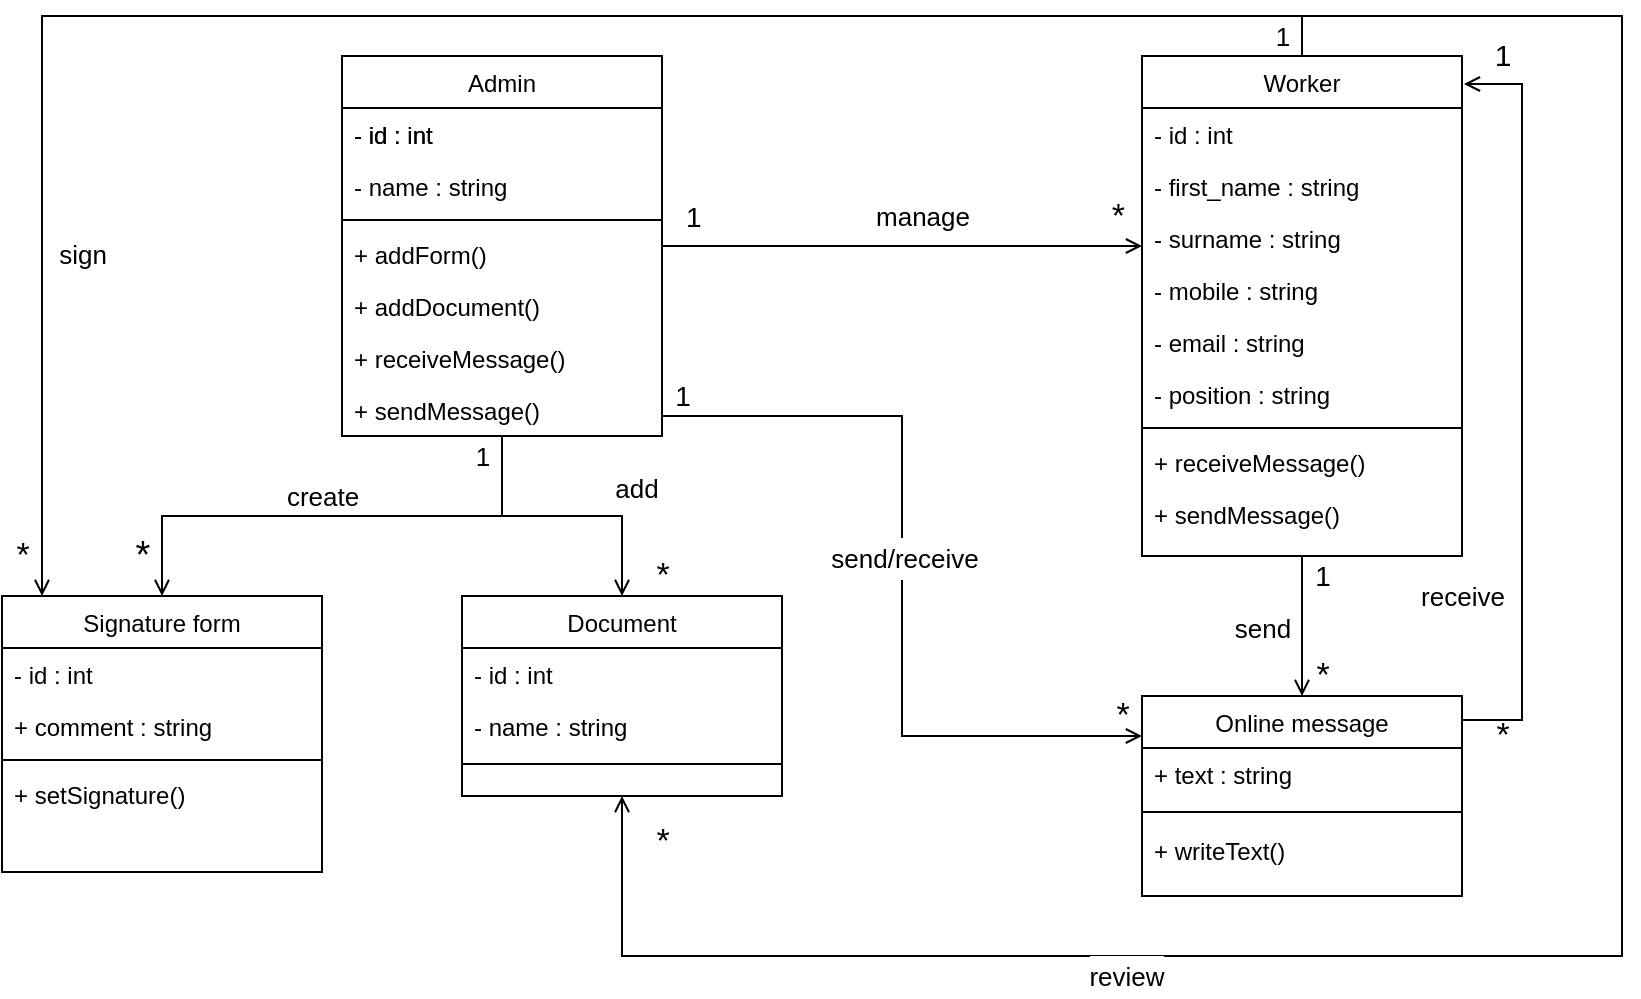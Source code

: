 <mxfile version="14.5.1" type="device"><diagram id="C5RBs43oDa-KdzZeNtuy" name="Page-1"><mxGraphModel dx="946" dy="725" grid="1" gridSize="10" guides="1" tooltips="1" connect="1" arrows="1" fold="1" page="1" pageScale="1" pageWidth="827" pageHeight="1169" math="0" shadow="0"><root><mxCell id="WIyWlLk6GJQsqaUBKTNV-0"/><mxCell id="WIyWlLk6GJQsqaUBKTNV-1" parent="WIyWlLk6GJQsqaUBKTNV-0"/><mxCell id="zkfFHV4jXpPFQw0GAbJ--0" value="Admin" style="swimlane;fontStyle=0;align=center;verticalAlign=top;childLayout=stackLayout;horizontal=1;startSize=26;horizontalStack=0;resizeParent=1;resizeLast=0;collapsible=1;marginBottom=0;rounded=0;shadow=0;strokeWidth=1;" parent="WIyWlLk6GJQsqaUBKTNV-1" vertex="1"><mxGeometry x="190" y="50" width="160" height="190" as="geometry"><mxRectangle x="220" y="120" width="160" height="26" as="alternateBounds"/></mxGeometry></mxCell><mxCell id="zkfFHV4jXpPFQw0GAbJ--1" value="- id : int" style="text;align=left;verticalAlign=top;spacingLeft=4;spacingRight=4;overflow=hidden;rotatable=0;points=[[0,0.5],[1,0.5]];portConstraint=eastwest;" parent="zkfFHV4jXpPFQw0GAbJ--0" vertex="1"><mxGeometry y="26" width="160" height="26" as="geometry"/></mxCell><mxCell id="S_v5JgbOxDbhvWGGaOUK-22" value="- name : string" style="text;align=left;verticalAlign=top;spacingLeft=4;spacingRight=4;overflow=hidden;rotatable=0;points=[[0,0.5],[1,0.5]];portConstraint=eastwest;rounded=0;shadow=0;html=0;" vertex="1" parent="zkfFHV4jXpPFQw0GAbJ--0"><mxGeometry y="52" width="160" height="26" as="geometry"/></mxCell><mxCell id="zkfFHV4jXpPFQw0GAbJ--4" value="" style="line;html=1;strokeWidth=1;align=left;verticalAlign=middle;spacingTop=-1;spacingLeft=3;spacingRight=3;rotatable=0;labelPosition=right;points=[];portConstraint=eastwest;" parent="zkfFHV4jXpPFQw0GAbJ--0" vertex="1"><mxGeometry y="78" width="160" height="8" as="geometry"/></mxCell><mxCell id="S_v5JgbOxDbhvWGGaOUK-2" value="+ addForm()" style="text;align=left;verticalAlign=top;spacingLeft=4;spacingRight=4;overflow=hidden;rotatable=0;points=[[0,0.5],[1,0.5]];portConstraint=eastwest;" vertex="1" parent="zkfFHV4jXpPFQw0GAbJ--0"><mxGeometry y="86" width="160" height="26" as="geometry"/></mxCell><mxCell id="S_v5JgbOxDbhvWGGaOUK-17" value="+ addDocument()" style="text;align=left;verticalAlign=top;spacingLeft=4;spacingRight=4;overflow=hidden;rotatable=0;points=[[0,0.5],[1,0.5]];portConstraint=eastwest;" vertex="1" parent="zkfFHV4jXpPFQw0GAbJ--0"><mxGeometry y="112" width="160" height="26" as="geometry"/></mxCell><mxCell id="S_v5JgbOxDbhvWGGaOUK-18" value="+ receiveMessage()" style="text;align=left;verticalAlign=top;spacingLeft=4;spacingRight=4;overflow=hidden;rotatable=0;points=[[0,0.5],[1,0.5]];portConstraint=eastwest;" vertex="1" parent="zkfFHV4jXpPFQw0GAbJ--0"><mxGeometry y="138" width="160" height="26" as="geometry"/></mxCell><mxCell id="S_v5JgbOxDbhvWGGaOUK-19" value="+ sendMessage()" style="text;align=left;verticalAlign=top;spacingLeft=4;spacingRight=4;overflow=hidden;rotatable=0;points=[[0,0.5],[1,0.5]];portConstraint=eastwest;" vertex="1" parent="zkfFHV4jXpPFQw0GAbJ--0"><mxGeometry y="164" width="160" height="26" as="geometry"/></mxCell><mxCell id="zkfFHV4jXpPFQw0GAbJ--6" value="Signature form" style="swimlane;fontStyle=0;align=center;verticalAlign=top;childLayout=stackLayout;horizontal=1;startSize=26;horizontalStack=0;resizeParent=1;resizeLast=0;collapsible=1;marginBottom=0;rounded=0;shadow=0;strokeWidth=1;" parent="WIyWlLk6GJQsqaUBKTNV-1" vertex="1"><mxGeometry x="20" y="320" width="160" height="138" as="geometry"><mxRectangle x="130" y="380" width="160" height="26" as="alternateBounds"/></mxGeometry></mxCell><mxCell id="S_v5JgbOxDbhvWGGaOUK-21" value="- id : int" style="text;align=left;verticalAlign=top;spacingLeft=4;spacingRight=4;overflow=hidden;rotatable=0;points=[[0,0.5],[1,0.5]];portConstraint=eastwest;" vertex="1" parent="zkfFHV4jXpPFQw0GAbJ--6"><mxGeometry y="26" width="160" height="26" as="geometry"/></mxCell><mxCell id="zkfFHV4jXpPFQw0GAbJ--2" value="+ comment : string" style="text;align=left;verticalAlign=top;spacingLeft=4;spacingRight=4;overflow=hidden;rotatable=0;points=[[0,0.5],[1,0.5]];portConstraint=eastwest;rounded=0;shadow=0;html=0;" parent="zkfFHV4jXpPFQw0GAbJ--6" vertex="1"><mxGeometry y="52" width="160" height="26" as="geometry"/></mxCell><mxCell id="zkfFHV4jXpPFQw0GAbJ--9" value="" style="line;html=1;strokeWidth=1;align=left;verticalAlign=middle;spacingTop=-1;spacingLeft=3;spacingRight=3;rotatable=0;labelPosition=right;points=[];portConstraint=eastwest;" parent="zkfFHV4jXpPFQw0GAbJ--6" vertex="1"><mxGeometry y="78" width="160" height="8" as="geometry"/></mxCell><mxCell id="S_v5JgbOxDbhvWGGaOUK-23" value="+ setSignature()" style="text;align=left;verticalAlign=top;spacingLeft=4;spacingRight=4;overflow=hidden;rotatable=0;points=[[0,0.5],[1,0.5]];portConstraint=eastwest;" vertex="1" parent="zkfFHV4jXpPFQw0GAbJ--6"><mxGeometry y="86" width="160" height="26" as="geometry"/></mxCell><mxCell id="zkfFHV4jXpPFQw0GAbJ--12" value="" style="endArrow=none;endSize=10;endFill=0;shadow=0;strokeWidth=1;rounded=0;edgeStyle=elbowEdgeStyle;elbow=vertical;startArrow=open;startFill=0;" parent="WIyWlLk6GJQsqaUBKTNV-1" source="zkfFHV4jXpPFQw0GAbJ--6" target="zkfFHV4jXpPFQw0GAbJ--0" edge="1"><mxGeometry width="160" relative="1" as="geometry"><mxPoint x="200" y="203" as="sourcePoint"/><mxPoint x="200" y="203" as="targetPoint"/></mxGeometry></mxCell><mxCell id="S_v5JgbOxDbhvWGGaOUK-24" value="create" style="edgeLabel;html=1;align=center;verticalAlign=middle;resizable=0;points=[];fontSize=13;" vertex="1" connectable="0" parent="zkfFHV4jXpPFQw0GAbJ--12"><mxGeometry x="0.088" y="1" relative="1" as="geometry"><mxPoint x="-16" y="-9" as="offset"/></mxGeometry></mxCell><mxCell id="S_v5JgbOxDbhvWGGaOUK-25" value="1" style="edgeLabel;html=1;align=center;verticalAlign=middle;resizable=0;points=[];fontSize=13;" vertex="1" connectable="0" parent="zkfFHV4jXpPFQw0GAbJ--12"><mxGeometry x="0.952" y="-1" relative="1" as="geometry"><mxPoint x="-11" y="4" as="offset"/></mxGeometry></mxCell><mxCell id="S_v5JgbOxDbhvWGGaOUK-26" value="&lt;font style=&quot;font-size: 19px&quot;&gt;*&lt;/font&gt;" style="edgeLabel;html=1;align=center;verticalAlign=middle;resizable=0;points=[];" vertex="1" connectable="0" parent="zkfFHV4jXpPFQw0GAbJ--12"><mxGeometry x="-0.92" y="-2" relative="1" as="geometry"><mxPoint x="-12" y="-10" as="offset"/></mxGeometry></mxCell><mxCell id="S_v5JgbOxDbhvWGGaOUK-31" style="edgeStyle=orthogonalEdgeStyle;rounded=0;orthogonalLoop=1;jettySize=auto;html=1;exitX=0.5;exitY=0;exitDx=0;exitDy=0;startArrow=open;startFill=0;endArrow=none;endFill=0;fontSize=17;" edge="1" parent="WIyWlLk6GJQsqaUBKTNV-1" source="zkfFHV4jXpPFQw0GAbJ--13"><mxGeometry relative="1" as="geometry"><mxPoint x="270" y="250" as="targetPoint"/><Array as="points"><mxPoint x="330" y="280"/><mxPoint x="270" y="280"/></Array></mxGeometry></mxCell><mxCell id="S_v5JgbOxDbhvWGGaOUK-33" value="&lt;font style=&quot;font-size: 13px&quot;&gt;add&lt;/font&gt;" style="edgeLabel;html=1;align=center;verticalAlign=middle;resizable=0;points=[];fontSize=17;" vertex="1" connectable="0" parent="S_v5JgbOxDbhvWGGaOUK-31"><mxGeometry x="-0.322" y="-4" relative="1" as="geometry"><mxPoint x="11" y="-10" as="offset"/></mxGeometry></mxCell><mxCell id="zkfFHV4jXpPFQw0GAbJ--13" value="Document" style="swimlane;fontStyle=0;align=center;verticalAlign=top;childLayout=stackLayout;horizontal=1;startSize=26;horizontalStack=0;resizeParent=1;resizeLast=0;collapsible=1;marginBottom=0;rounded=0;shadow=0;strokeWidth=1;" parent="WIyWlLk6GJQsqaUBKTNV-1" vertex="1"><mxGeometry x="250" y="320" width="160" height="100" as="geometry"><mxRectangle x="340" y="380" width="170" height="26" as="alternateBounds"/></mxGeometry></mxCell><mxCell id="S_v5JgbOxDbhvWGGaOUK-28" value="- id : int" style="text;align=left;verticalAlign=top;spacingLeft=4;spacingRight=4;overflow=hidden;rotatable=0;points=[[0,0.5],[1,0.5]];portConstraint=eastwest;" vertex="1" parent="zkfFHV4jXpPFQw0GAbJ--13"><mxGeometry y="26" width="160" height="26" as="geometry"/></mxCell><mxCell id="S_v5JgbOxDbhvWGGaOUK-29" value="- name : string" style="text;align=left;verticalAlign=top;spacingLeft=4;spacingRight=4;overflow=hidden;rotatable=0;points=[[0,0.5],[1,0.5]];portConstraint=eastwest;rounded=0;shadow=0;html=0;" vertex="1" parent="zkfFHV4jXpPFQw0GAbJ--13"><mxGeometry y="52" width="160" height="26" as="geometry"/></mxCell><mxCell id="zkfFHV4jXpPFQw0GAbJ--15" value="" style="line;html=1;strokeWidth=1;align=left;verticalAlign=middle;spacingTop=-1;spacingLeft=3;spacingRight=3;rotatable=0;labelPosition=right;points=[];portConstraint=eastwest;" parent="zkfFHV4jXpPFQw0GAbJ--13" vertex="1"><mxGeometry y="78" width="160" height="12" as="geometry"/></mxCell><mxCell id="S_v5JgbOxDbhvWGGaOUK-39" style="edgeStyle=orthogonalEdgeStyle;rounded=0;orthogonalLoop=1;jettySize=auto;html=1;exitX=0.5;exitY=1;exitDx=0;exitDy=0;entryX=0.5;entryY=0;entryDx=0;entryDy=0;startArrow=none;startFill=0;endArrow=open;endFill=0;fontSize=17;" edge="1" parent="WIyWlLk6GJQsqaUBKTNV-1" source="zkfFHV4jXpPFQw0GAbJ--17" target="S_v5JgbOxDbhvWGGaOUK-34"><mxGeometry relative="1" as="geometry"/></mxCell><mxCell id="S_v5JgbOxDbhvWGGaOUK-40" value="&lt;font style=&quot;font-size: 13px&quot;&gt;send&lt;/font&gt;" style="edgeLabel;html=1;align=center;verticalAlign=middle;resizable=0;points=[];fontSize=17;" vertex="1" connectable="0" parent="S_v5JgbOxDbhvWGGaOUK-39"><mxGeometry x="0.029" y="-1" relative="1" as="geometry"><mxPoint x="-19" as="offset"/></mxGeometry></mxCell><mxCell id="S_v5JgbOxDbhvWGGaOUK-47" style="edgeStyle=orthogonalEdgeStyle;rounded=0;orthogonalLoop=1;jettySize=auto;html=1;exitX=0.5;exitY=0;exitDx=0;exitDy=0;entryX=0.5;entryY=1;entryDx=0;entryDy=0;startArrow=none;startFill=0;endArrow=open;endFill=0;fontSize=17;" edge="1" parent="WIyWlLk6GJQsqaUBKTNV-1" source="zkfFHV4jXpPFQw0GAbJ--17" target="zkfFHV4jXpPFQw0GAbJ--13"><mxGeometry relative="1" as="geometry"><Array as="points"><mxPoint x="670" y="30"/><mxPoint x="830" y="30"/><mxPoint x="830" y="500"/><mxPoint x="330" y="500"/></Array></mxGeometry></mxCell><mxCell id="S_v5JgbOxDbhvWGGaOUK-50" value="&lt;font style=&quot;font-size: 13px&quot;&gt;review&lt;/font&gt;" style="edgeLabel;html=1;align=center;verticalAlign=middle;resizable=0;points=[];fontSize=17;" vertex="1" connectable="0" parent="S_v5JgbOxDbhvWGGaOUK-47"><mxGeometry x="0.461" y="-1" relative="1" as="geometry"><mxPoint y="11" as="offset"/></mxGeometry></mxCell><mxCell id="S_v5JgbOxDbhvWGGaOUK-51" style="edgeStyle=orthogonalEdgeStyle;rounded=0;orthogonalLoop=1;jettySize=auto;html=1;exitX=0.5;exitY=0;exitDx=0;exitDy=0;startArrow=none;startFill=0;endArrow=open;endFill=0;fontSize=17;entryX=0.125;entryY=0;entryDx=0;entryDy=0;entryPerimeter=0;" edge="1" parent="WIyWlLk6GJQsqaUBKTNV-1" source="zkfFHV4jXpPFQw0GAbJ--17" target="zkfFHV4jXpPFQw0GAbJ--6"><mxGeometry relative="1" as="geometry"><mxPoint x="40" y="10" as="targetPoint"/></mxGeometry></mxCell><mxCell id="S_v5JgbOxDbhvWGGaOUK-52" value="&lt;font style=&quot;font-size: 13px&quot;&gt;sign&lt;/font&gt;" style="edgeLabel;html=1;align=center;verticalAlign=middle;resizable=0;points=[];fontSize=17;" vertex="1" connectable="0" parent="S_v5JgbOxDbhvWGGaOUK-51"><mxGeometry x="0.64" y="1" relative="1" as="geometry"><mxPoint x="19" y="-2" as="offset"/></mxGeometry></mxCell><mxCell id="S_v5JgbOxDbhvWGGaOUK-53" value="*" style="edgeLabel;html=1;align=center;verticalAlign=middle;resizable=0;points=[];fontSize=17;" vertex="1" connectable="0" parent="S_v5JgbOxDbhvWGGaOUK-51"><mxGeometry x="0.977" y="3" relative="1" as="geometry"><mxPoint x="-13" y="-9" as="offset"/></mxGeometry></mxCell><mxCell id="zkfFHV4jXpPFQw0GAbJ--17" value="Worker" style="swimlane;fontStyle=0;align=center;verticalAlign=top;childLayout=stackLayout;horizontal=1;startSize=26;horizontalStack=0;resizeParent=1;resizeLast=0;collapsible=1;marginBottom=0;rounded=0;shadow=0;strokeWidth=1;" parent="WIyWlLk6GJQsqaUBKTNV-1" vertex="1"><mxGeometry x="590" y="50" width="160" height="250" as="geometry"><mxRectangle x="550" y="140" width="160" height="26" as="alternateBounds"/></mxGeometry></mxCell><mxCell id="zkfFHV4jXpPFQw0GAbJ--18" value="- id : int " style="text;align=left;verticalAlign=top;spacingLeft=4;spacingRight=4;overflow=hidden;rotatable=0;points=[[0,0.5],[1,0.5]];portConstraint=eastwest;" parent="zkfFHV4jXpPFQw0GAbJ--17" vertex="1"><mxGeometry y="26" width="160" height="26" as="geometry"/></mxCell><mxCell id="zkfFHV4jXpPFQw0GAbJ--19" value="- first_name : string" style="text;align=left;verticalAlign=top;spacingLeft=4;spacingRight=4;overflow=hidden;rotatable=0;points=[[0,0.5],[1,0.5]];portConstraint=eastwest;rounded=0;shadow=0;html=0;" parent="zkfFHV4jXpPFQw0GAbJ--17" vertex="1"><mxGeometry y="52" width="160" height="26" as="geometry"/></mxCell><mxCell id="zkfFHV4jXpPFQw0GAbJ--20" value="- surname : string" style="text;align=left;verticalAlign=top;spacingLeft=4;spacingRight=4;overflow=hidden;rotatable=0;points=[[0,0.5],[1,0.5]];portConstraint=eastwest;rounded=0;shadow=0;html=0;" parent="zkfFHV4jXpPFQw0GAbJ--17" vertex="1"><mxGeometry y="78" width="160" height="26" as="geometry"/></mxCell><mxCell id="zkfFHV4jXpPFQw0GAbJ--21" value="- mobile : string" style="text;align=left;verticalAlign=top;spacingLeft=4;spacingRight=4;overflow=hidden;rotatable=0;points=[[0,0.5],[1,0.5]];portConstraint=eastwest;rounded=0;shadow=0;html=0;" parent="zkfFHV4jXpPFQw0GAbJ--17" vertex="1"><mxGeometry y="104" width="160" height="26" as="geometry"/></mxCell><mxCell id="zkfFHV4jXpPFQw0GAbJ--22" value="- email : string" style="text;align=left;verticalAlign=top;spacingLeft=4;spacingRight=4;overflow=hidden;rotatable=0;points=[[0,0.5],[1,0.5]];portConstraint=eastwest;rounded=0;shadow=0;html=0;" parent="zkfFHV4jXpPFQw0GAbJ--17" vertex="1"><mxGeometry y="130" width="160" height="26" as="geometry"/></mxCell><mxCell id="S_v5JgbOxDbhvWGGaOUK-4" value="- position : string " style="text;align=left;verticalAlign=top;spacingLeft=4;spacingRight=4;overflow=hidden;rotatable=0;points=[[0,0.5],[1,0.5]];portConstraint=eastwest;rounded=0;shadow=0;html=0;" vertex="1" parent="zkfFHV4jXpPFQw0GAbJ--17"><mxGeometry y="156" width="160" height="26" as="geometry"/></mxCell><mxCell id="zkfFHV4jXpPFQw0GAbJ--23" value="" style="line;html=1;strokeWidth=1;align=left;verticalAlign=middle;spacingTop=-1;spacingLeft=3;spacingRight=3;rotatable=0;labelPosition=right;points=[];portConstraint=eastwest;" parent="zkfFHV4jXpPFQw0GAbJ--17" vertex="1"><mxGeometry y="182" width="160" height="8" as="geometry"/></mxCell><mxCell id="S_v5JgbOxDbhvWGGaOUK-15" value="+ receiveMessage()" style="text;align=left;verticalAlign=top;spacingLeft=4;spacingRight=4;overflow=hidden;rotatable=0;points=[[0,0.5],[1,0.5]];portConstraint=eastwest;" vertex="1" parent="zkfFHV4jXpPFQw0GAbJ--17"><mxGeometry y="190" width="160" height="26" as="geometry"/></mxCell><mxCell id="S_v5JgbOxDbhvWGGaOUK-16" value="+ sendMessage()" style="text;align=left;verticalAlign=top;spacingLeft=4;spacingRight=4;overflow=hidden;rotatable=0;points=[[0,0.5],[1,0.5]];portConstraint=eastwest;" vertex="1" parent="zkfFHV4jXpPFQw0GAbJ--17"><mxGeometry y="216" width="160" height="26" as="geometry"/></mxCell><mxCell id="zkfFHV4jXpPFQw0GAbJ--26" value="" style="endArrow=open;shadow=0;strokeWidth=1;rounded=0;endFill=1;edgeStyle=elbowEdgeStyle;elbow=vertical;" parent="WIyWlLk6GJQsqaUBKTNV-1" source="zkfFHV4jXpPFQw0GAbJ--0" target="zkfFHV4jXpPFQw0GAbJ--17" edge="1"><mxGeometry x="0.5" y="41" relative="1" as="geometry"><mxPoint x="380" y="192" as="sourcePoint"/><mxPoint x="540" y="192" as="targetPoint"/><mxPoint x="-40" y="32" as="offset"/></mxGeometry></mxCell><mxCell id="zkfFHV4jXpPFQw0GAbJ--27" value="1" style="resizable=0;align=left;verticalAlign=bottom;labelBackgroundColor=none;fontSize=14;" parent="zkfFHV4jXpPFQw0GAbJ--26" connectable="0" vertex="1"><mxGeometry x="-1" relative="1" as="geometry"><mxPoint x="10" y="-5" as="offset"/></mxGeometry></mxCell><mxCell id="zkfFHV4jXpPFQw0GAbJ--28" value="*" style="resizable=0;align=right;verticalAlign=bottom;labelBackgroundColor=none;fontSize=17;" parent="zkfFHV4jXpPFQw0GAbJ--26" connectable="0" vertex="1"><mxGeometry x="1" relative="1" as="geometry"><mxPoint x="-7" y="-5" as="offset"/></mxGeometry></mxCell><mxCell id="S_v5JgbOxDbhvWGGaOUK-27" value="&lt;font style=&quot;font-size: 13px&quot;&gt;manage&lt;/font&gt;" style="edgeLabel;html=1;align=center;verticalAlign=middle;resizable=0;points=[];fontSize=17;" vertex="1" connectable="0" parent="zkfFHV4jXpPFQw0GAbJ--26"><mxGeometry x="0.142" relative="1" as="geometry"><mxPoint x="-7" y="-15" as="offset"/></mxGeometry></mxCell><mxCell id="S_v5JgbOxDbhvWGGaOUK-20" value="- id : int" style="text;align=left;verticalAlign=top;spacingLeft=4;spacingRight=4;overflow=hidden;rotatable=0;points=[[0,0.5],[1,0.5]];portConstraint=eastwest;" vertex="1" parent="WIyWlLk6GJQsqaUBKTNV-1"><mxGeometry x="190" y="76" width="160" height="26" as="geometry"/></mxCell><mxCell id="S_v5JgbOxDbhvWGGaOUK-32" value="*" style="text;html=1;align=center;verticalAlign=middle;resizable=0;points=[];autosize=1;fontSize=17;" vertex="1" parent="WIyWlLk6GJQsqaUBKTNV-1"><mxGeometry x="340" y="295" width="20" height="30" as="geometry"/></mxCell><mxCell id="S_v5JgbOxDbhvWGGaOUK-34" value="Online message" style="swimlane;fontStyle=0;align=center;verticalAlign=top;childLayout=stackLayout;horizontal=1;startSize=26;horizontalStack=0;resizeParent=1;resizeLast=0;collapsible=1;marginBottom=0;rounded=0;shadow=0;strokeWidth=1;" vertex="1" parent="WIyWlLk6GJQsqaUBKTNV-1"><mxGeometry x="590" y="370" width="160" height="100" as="geometry"><mxRectangle x="340" y="380" width="170" height="26" as="alternateBounds"/></mxGeometry></mxCell><mxCell id="S_v5JgbOxDbhvWGGaOUK-35" value="+ text : string" style="text;align=left;verticalAlign=top;spacingLeft=4;spacingRight=4;overflow=hidden;rotatable=0;points=[[0,0.5],[1,0.5]];portConstraint=eastwest;" vertex="1" parent="S_v5JgbOxDbhvWGGaOUK-34"><mxGeometry y="26" width="160" height="26" as="geometry"/></mxCell><mxCell id="S_v5JgbOxDbhvWGGaOUK-37" value="" style="line;html=1;strokeWidth=1;align=left;verticalAlign=middle;spacingTop=-1;spacingLeft=3;spacingRight=3;rotatable=0;labelPosition=right;points=[];portConstraint=eastwest;" vertex="1" parent="S_v5JgbOxDbhvWGGaOUK-34"><mxGeometry y="52" width="160" height="12" as="geometry"/></mxCell><mxCell id="S_v5JgbOxDbhvWGGaOUK-38" value="+ writeText()" style="text;align=left;verticalAlign=top;spacingLeft=4;spacingRight=4;overflow=hidden;rotatable=0;points=[[0,0.5],[1,0.5]];portConstraint=eastwest;" vertex="1" parent="S_v5JgbOxDbhvWGGaOUK-34"><mxGeometry y="64" width="160" height="26" as="geometry"/></mxCell><mxCell id="S_v5JgbOxDbhvWGGaOUK-41" value="&lt;font style=&quot;font-size: 14px&quot;&gt;1&lt;/font&gt;" style="text;html=1;align=center;verticalAlign=middle;resizable=0;points=[];autosize=1;fontSize=17;" vertex="1" parent="WIyWlLk6GJQsqaUBKTNV-1"><mxGeometry x="670" y="295" width="20" height="30" as="geometry"/></mxCell><mxCell id="S_v5JgbOxDbhvWGGaOUK-42" value="*" style="text;html=1;align=center;verticalAlign=middle;resizable=0;points=[];autosize=1;fontSize=17;" vertex="1" parent="WIyWlLk6GJQsqaUBKTNV-1"><mxGeometry x="670" y="345" width="20" height="30" as="geometry"/></mxCell><mxCell id="S_v5JgbOxDbhvWGGaOUK-43" style="edgeStyle=orthogonalEdgeStyle;rounded=0;orthogonalLoop=1;jettySize=auto;html=1;exitX=1.006;exitY=0.056;exitDx=0;exitDy=0;entryX=1;entryY=0.12;entryDx=0;entryDy=0;entryPerimeter=0;startArrow=open;startFill=0;endArrow=none;endFill=0;fontSize=17;exitPerimeter=0;" edge="1" parent="WIyWlLk6GJQsqaUBKTNV-1" source="zkfFHV4jXpPFQw0GAbJ--17" target="S_v5JgbOxDbhvWGGaOUK-34"><mxGeometry relative="1" as="geometry"><Array as="points"><mxPoint x="780" y="64"/><mxPoint x="780" y="382"/></Array></mxGeometry></mxCell><mxCell id="S_v5JgbOxDbhvWGGaOUK-44" value="&lt;font style=&quot;font-size: 13px&quot;&gt;receive&lt;/font&gt;" style="edgeLabel;html=1;align=center;verticalAlign=middle;resizable=0;points=[];fontSize=17;" vertex="1" connectable="0" parent="S_v5JgbOxDbhvWGGaOUK-43"><mxGeometry x="0.501" y="-2" relative="1" as="geometry"><mxPoint x="-28" y="2.04" as="offset"/></mxGeometry></mxCell><mxCell id="S_v5JgbOxDbhvWGGaOUK-45" value="&lt;font style=&quot;font-size: 15px&quot;&gt;1&lt;/font&gt;" style="text;html=1;align=center;verticalAlign=middle;resizable=0;points=[];autosize=1;fontSize=17;" vertex="1" parent="WIyWlLk6GJQsqaUBKTNV-1"><mxGeometry x="760" y="35" width="20" height="30" as="geometry"/></mxCell><mxCell id="S_v5JgbOxDbhvWGGaOUK-46" value="*" style="text;html=1;align=center;verticalAlign=middle;resizable=0;points=[];autosize=1;fontSize=17;" vertex="1" parent="WIyWlLk6GJQsqaUBKTNV-1"><mxGeometry x="760" y="375" width="20" height="30" as="geometry"/></mxCell><mxCell id="S_v5JgbOxDbhvWGGaOUK-48" value="&lt;font style=&quot;font-size: 13px&quot;&gt;1&lt;/font&gt;" style="text;html=1;align=center;verticalAlign=middle;resizable=0;points=[];autosize=1;fontSize=17;" vertex="1" parent="WIyWlLk6GJQsqaUBKTNV-1"><mxGeometry x="650" y="25" width="20" height="30" as="geometry"/></mxCell><mxCell id="S_v5JgbOxDbhvWGGaOUK-49" value="*" style="text;html=1;align=center;verticalAlign=middle;resizable=0;points=[];autosize=1;fontSize=17;" vertex="1" parent="WIyWlLk6GJQsqaUBKTNV-1"><mxGeometry x="340" y="428" width="20" height="30" as="geometry"/></mxCell><mxCell id="S_v5JgbOxDbhvWGGaOUK-54" style="edgeStyle=orthogonalEdgeStyle;rounded=0;orthogonalLoop=1;jettySize=auto;html=1;startArrow=none;startFill=0;endArrow=open;endFill=0;fontSize=17;" edge="1" parent="WIyWlLk6GJQsqaUBKTNV-1"><mxGeometry relative="1" as="geometry"><mxPoint x="350" y="230" as="sourcePoint"/><mxPoint x="590" y="390" as="targetPoint"/><Array as="points"><mxPoint x="470" y="230"/><mxPoint x="470" y="390"/><mxPoint x="590" y="390"/></Array></mxGeometry></mxCell><mxCell id="S_v5JgbOxDbhvWGGaOUK-57" value="&lt;font style=&quot;font-size: 13px&quot;&gt;send/receive&lt;/font&gt;" style="edgeLabel;html=1;align=center;verticalAlign=middle;resizable=0;points=[];fontSize=17;" vertex="1" connectable="0" parent="S_v5JgbOxDbhvWGGaOUK-54"><mxGeometry x="-0.045" y="1" relative="1" as="geometry"><mxPoint as="offset"/></mxGeometry></mxCell><mxCell id="S_v5JgbOxDbhvWGGaOUK-55" value="&lt;font style=&quot;font-size: 14px&quot;&gt;1&lt;/font&gt;" style="text;html=1;align=center;verticalAlign=middle;resizable=0;points=[];autosize=1;fontSize=17;" vertex="1" parent="WIyWlLk6GJQsqaUBKTNV-1"><mxGeometry x="350" y="205" width="20" height="30" as="geometry"/></mxCell><mxCell id="S_v5JgbOxDbhvWGGaOUK-56" value="*" style="text;html=1;align=center;verticalAlign=middle;resizable=0;points=[];autosize=1;fontSize=17;" vertex="1" parent="WIyWlLk6GJQsqaUBKTNV-1"><mxGeometry x="570" y="365" width="20" height="30" as="geometry"/></mxCell></root></mxGraphModel></diagram></mxfile>